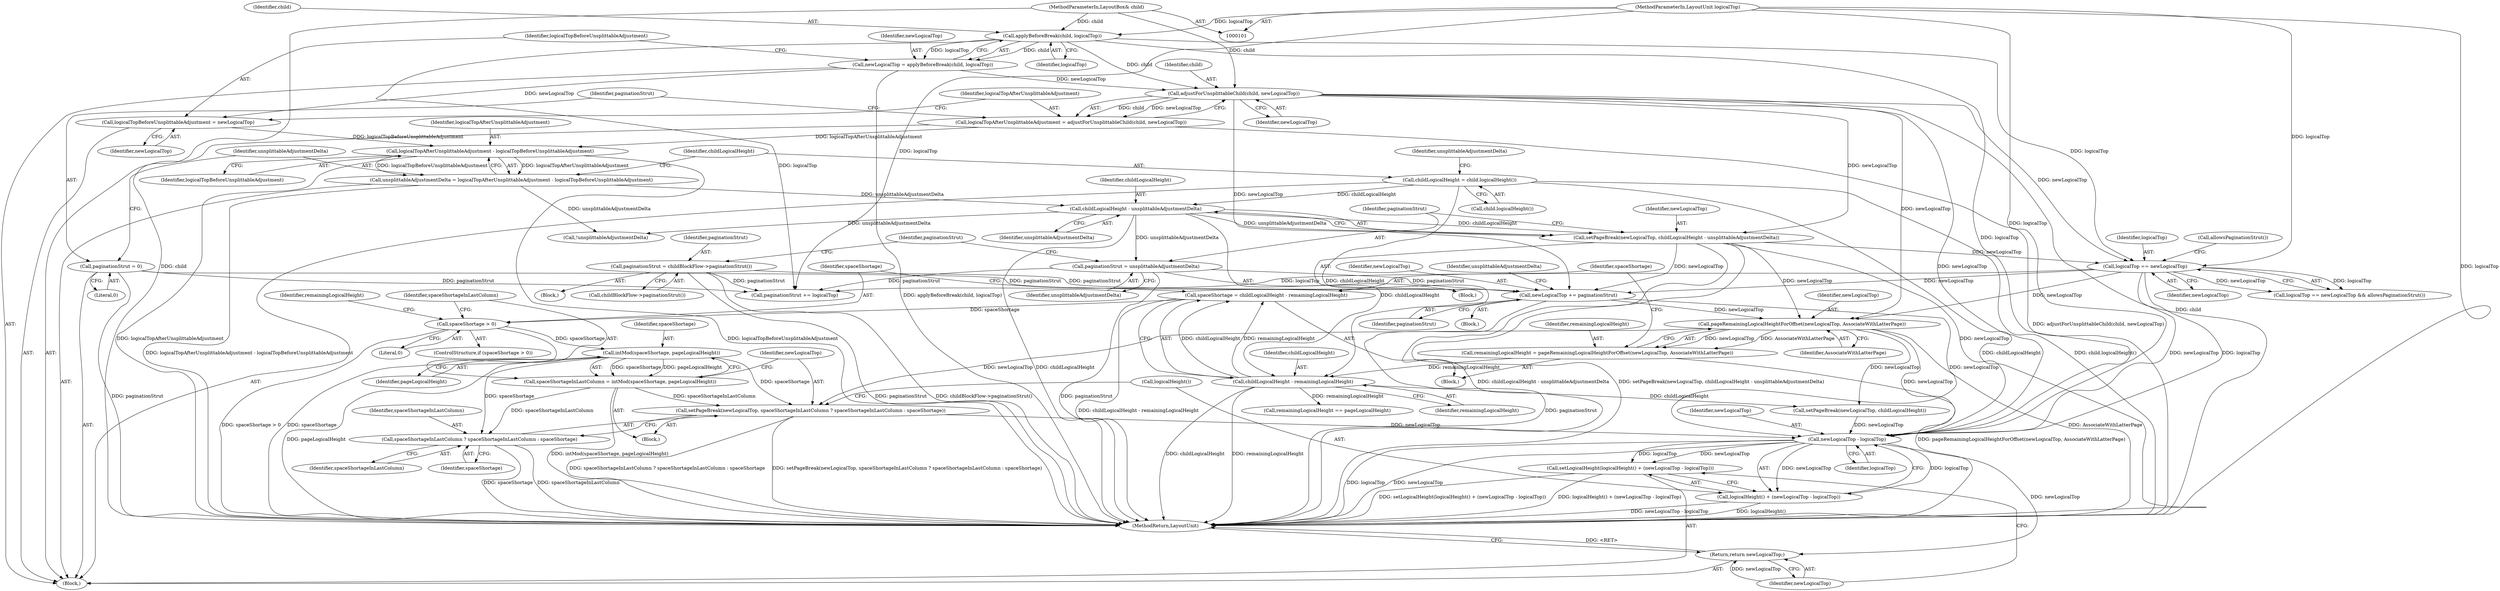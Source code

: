 digraph "0_Chrome_ce70785c73a2b7cf2b34de0d8439ca31929b4743@API" {
"1000210" [label="(Call,spaceShortage = childLogicalHeight - remainingLogicalHeight)"];
"1000212" [label="(Call,childLogicalHeight - remainingLogicalHeight)"];
"1000150" [label="(Call,childLogicalHeight - unsplittableAdjustmentDelta)"];
"1000142" [label="(Call,childLogicalHeight = child.logicalHeight())"];
"1000136" [label="(Call,unsplittableAdjustmentDelta = logicalTopAfterUnsplittableAdjustment - logicalTopBeforeUnsplittableAdjustment)"];
"1000138" [label="(Call,logicalTopAfterUnsplittableAdjustment - logicalTopBeforeUnsplittableAdjustment)"];
"1000126" [label="(Call,logicalTopAfterUnsplittableAdjustment = adjustForUnsplittableChild(child, newLogicalTop))"];
"1000128" [label="(Call,adjustForUnsplittableChild(child, newLogicalTop))"];
"1000118" [label="(Call,applyBeforeBreak(child, logicalTop))"];
"1000103" [label="(MethodParameterIn,LayoutBox& child)"];
"1000102" [label="(MethodParameterIn,LayoutUnit logicalTop)"];
"1000116" [label="(Call,newLogicalTop = applyBeforeBreak(child, logicalTop))"];
"1000122" [label="(Call,logicalTopBeforeUnsplittableAdjustment = newLogicalTop)"];
"1000204" [label="(Call,remainingLogicalHeight = pageRemainingLogicalHeightForOffset(newLogicalTop, AssociateWithLatterPage))"];
"1000206" [label="(Call,pageRemainingLogicalHeightForOffset(newLogicalTop, AssociateWithLatterPage))"];
"1000193" [label="(Call,newLogicalTop += paginationStrut)"];
"1000132" [label="(Call,paginationStrut = 0)"];
"1000153" [label="(Call,paginationStrut = unsplittableAdjustmentDelta)"];
"1000162" [label="(Call,paginationStrut = childBlockFlow->paginationStrut())"];
"1000148" [label="(Call,setPageBreak(newLogicalTop, childLogicalHeight - unsplittableAdjustmentDelta))"];
"1000172" [label="(Call,logicalTop == newLogicalTop)"];
"1000216" [label="(Call,spaceShortage > 0)"];
"1000223" [label="(Call,intMod(spaceShortage, pageLogicalHeight))"];
"1000221" [label="(Call,spaceShortageInLastColumn = intMod(spaceShortage, pageLogicalHeight))"];
"1000226" [label="(Call,setPageBreak(newLogicalTop, spaceShortageInLastColumn ? spaceShortageInLastColumn : spaceShortage))"];
"1000248" [label="(Call,newLogicalTop - logicalTop)"];
"1000245" [label="(Call,setLogicalHeight(logicalHeight() + (newLogicalTop - logicalTop)))"];
"1000246" [label="(Call,logicalHeight() + (newLogicalTop - logicalTop))"];
"1000251" [label="(Return,return newLogicalTop;)"];
"1000228" [label="(Call,spaceShortageInLastColumn ? spaceShortageInLastColumn : spaceShortage)"];
"1000195" [label="(Identifier,paginationStrut)"];
"1000204" [label="(Call,remainingLogicalHeight = pageRemainingLogicalHeightForOffset(newLogicalTop, AssociateWithLatterPage))"];
"1000225" [label="(Identifier,pageLogicalHeight)"];
"1000172" [label="(Call,logicalTop == newLogicalTop)"];
"1000132" [label="(Call,paginationStrut = 0)"];
"1000130" [label="(Identifier,newLogicalTop)"];
"1000103" [label="(MethodParameterIn,LayoutBox& child)"];
"1000105" [label="(Block,)"];
"1000251" [label="(Return,return newLogicalTop;)"];
"1000162" [label="(Call,paginationStrut = childBlockFlow->paginationStrut())"];
"1000248" [label="(Call,newLogicalTop - logicalTop)"];
"1000242" [label="(Call,setPageBreak(newLogicalTop, childLogicalHeight))"];
"1000122" [label="(Call,logicalTopBeforeUnsplittableAdjustment = newLogicalTop)"];
"1000116" [label="(Call,newLogicalTop = applyBeforeBreak(child, logicalTop))"];
"1000194" [label="(Identifier,newLogicalTop)"];
"1000198" [label="(Identifier,unsplittableAdjustmentDelta)"];
"1000175" [label="(Call,allowsPaginationStrut())"];
"1000137" [label="(Identifier,unsplittableAdjustmentDelta)"];
"1000219" [label="(Block,)"];
"1000215" [label="(ControlStructure,if (spaceShortage > 0))"];
"1000150" [label="(Call,childLogicalHeight - unsplittableAdjustmentDelta)"];
"1000212" [label="(Call,childLogicalHeight - remainingLogicalHeight)"];
"1000253" [label="(MethodReturn,LayoutUnit)"];
"1000226" [label="(Call,setPageBreak(newLogicalTop, spaceShortageInLastColumn ? spaceShortageInLastColumn : spaceShortage))"];
"1000154" [label="(Identifier,paginationStrut)"];
"1000224" [label="(Identifier,spaceShortage)"];
"1000152" [label="(Identifier,unsplittableAdjustmentDelta)"];
"1000246" [label="(Call,logicalHeight() + (newLogicalTop - logicalTop))"];
"1000247" [label="(Call,logicalHeight())"];
"1000222" [label="(Identifier,spaceShortageInLastColumn)"];
"1000207" [label="(Identifier,newLogicalTop)"];
"1000193" [label="(Call,newLogicalTop += paginationStrut)"];
"1000126" [label="(Call,logicalTopAfterUnsplittableAdjustment = adjustForUnsplittableChild(child, newLogicalTop))"];
"1000151" [label="(Identifier,childLogicalHeight)"];
"1000216" [label="(Call,spaceShortage > 0)"];
"1000148" [label="(Call,setPageBreak(newLogicalTop, childLogicalHeight - unsplittableAdjustmentDelta))"];
"1000147" [label="(Block,)"];
"1000177" [label="(Call,paginationStrut += logicalTop)"];
"1000146" [label="(Identifier,unsplittableAdjustmentDelta)"];
"1000161" [label="(Block,)"];
"1000133" [label="(Identifier,paginationStrut)"];
"1000227" [label="(Identifier,newLogicalTop)"];
"1000149" [label="(Identifier,newLogicalTop)"];
"1000139" [label="(Identifier,logicalTopAfterUnsplittableAdjustment)"];
"1000163" [label="(Identifier,paginationStrut)"];
"1000155" [label="(Identifier,unsplittableAdjustmentDelta)"];
"1000250" [label="(Identifier,logicalTop)"];
"1000192" [label="(Block,)"];
"1000206" [label="(Call,pageRemainingLogicalHeightForOffset(newLogicalTop, AssociateWithLatterPage))"];
"1000153" [label="(Call,paginationStrut = unsplittableAdjustmentDelta)"];
"1000236" [label="(Identifier,remainingLogicalHeight)"];
"1000228" [label="(Call,spaceShortageInLastColumn ? spaceShortageInLastColumn : spaceShortage)"];
"1000230" [label="(Identifier,spaceShortageInLastColumn)"];
"1000124" [label="(Identifier,newLogicalTop)"];
"1000218" [label="(Literal,0)"];
"1000221" [label="(Call,spaceShortageInLastColumn = intMod(spaceShortage, pageLogicalHeight))"];
"1000140" [label="(Identifier,logicalTopBeforeUnsplittableAdjustment)"];
"1000164" [label="(Call,childBlockFlow->paginationStrut())"];
"1000245" [label="(Call,setLogicalHeight(logicalHeight() + (newLogicalTop - logicalTop)))"];
"1000171" [label="(Call,logicalTop == newLogicalTop && allowsPaginationStrut())"];
"1000235" [label="(Call,remainingLogicalHeight == pageLogicalHeight)"];
"1000129" [label="(Identifier,child)"];
"1000118" [label="(Call,applyBeforeBreak(child, logicalTop))"];
"1000214" [label="(Identifier,remainingLogicalHeight)"];
"1000136" [label="(Call,unsplittableAdjustmentDelta = logicalTopAfterUnsplittableAdjustment - logicalTopBeforeUnsplittableAdjustment)"];
"1000197" [label="(Call,!unsplittableAdjustmentDelta)"];
"1000249" [label="(Identifier,newLogicalTop)"];
"1000144" [label="(Call,child.logicalHeight())"];
"1000119" [label="(Identifier,child)"];
"1000120" [label="(Identifier,logicalTop)"];
"1000117" [label="(Identifier,newLogicalTop)"];
"1000229" [label="(Identifier,spaceShortageInLastColumn)"];
"1000166" [label="(Identifier,paginationStrut)"];
"1000143" [label="(Identifier,childLogicalHeight)"];
"1000128" [label="(Call,adjustForUnsplittableChild(child, newLogicalTop))"];
"1000138" [label="(Call,logicalTopAfterUnsplittableAdjustment - logicalTopBeforeUnsplittableAdjustment)"];
"1000223" [label="(Call,intMod(spaceShortage, pageLogicalHeight))"];
"1000208" [label="(Identifier,AssociateWithLatterPage)"];
"1000211" [label="(Identifier,spaceShortage)"];
"1000231" [label="(Identifier,spaceShortage)"];
"1000202" [label="(Block,)"];
"1000205" [label="(Identifier,remainingLogicalHeight)"];
"1000102" [label="(MethodParameterIn,LayoutUnit logicalTop)"];
"1000174" [label="(Identifier,newLogicalTop)"];
"1000210" [label="(Call,spaceShortage = childLogicalHeight - remainingLogicalHeight)"];
"1000142" [label="(Call,childLogicalHeight = child.logicalHeight())"];
"1000213" [label="(Identifier,childLogicalHeight)"];
"1000217" [label="(Identifier,spaceShortage)"];
"1000127" [label="(Identifier,logicalTopAfterUnsplittableAdjustment)"];
"1000252" [label="(Identifier,newLogicalTop)"];
"1000123" [label="(Identifier,logicalTopBeforeUnsplittableAdjustment)"];
"1000173" [label="(Identifier,logicalTop)"];
"1000134" [label="(Literal,0)"];
"1000210" -> "1000202"  [label="AST: "];
"1000210" -> "1000212"  [label="CFG: "];
"1000211" -> "1000210"  [label="AST: "];
"1000212" -> "1000210"  [label="AST: "];
"1000217" -> "1000210"  [label="CFG: "];
"1000210" -> "1000253"  [label="DDG: childLogicalHeight - remainingLogicalHeight"];
"1000212" -> "1000210"  [label="DDG: childLogicalHeight"];
"1000212" -> "1000210"  [label="DDG: remainingLogicalHeight"];
"1000210" -> "1000216"  [label="DDG: spaceShortage"];
"1000212" -> "1000214"  [label="CFG: "];
"1000213" -> "1000212"  [label="AST: "];
"1000214" -> "1000212"  [label="AST: "];
"1000212" -> "1000253"  [label="DDG: remainingLogicalHeight"];
"1000212" -> "1000253"  [label="DDG: childLogicalHeight"];
"1000150" -> "1000212"  [label="DDG: childLogicalHeight"];
"1000142" -> "1000212"  [label="DDG: childLogicalHeight"];
"1000204" -> "1000212"  [label="DDG: remainingLogicalHeight"];
"1000212" -> "1000235"  [label="DDG: remainingLogicalHeight"];
"1000212" -> "1000242"  [label="DDG: childLogicalHeight"];
"1000150" -> "1000148"  [label="AST: "];
"1000150" -> "1000152"  [label="CFG: "];
"1000151" -> "1000150"  [label="AST: "];
"1000152" -> "1000150"  [label="AST: "];
"1000148" -> "1000150"  [label="CFG: "];
"1000150" -> "1000253"  [label="DDG: childLogicalHeight"];
"1000150" -> "1000148"  [label="DDG: childLogicalHeight"];
"1000150" -> "1000148"  [label="DDG: unsplittableAdjustmentDelta"];
"1000142" -> "1000150"  [label="DDG: childLogicalHeight"];
"1000136" -> "1000150"  [label="DDG: unsplittableAdjustmentDelta"];
"1000150" -> "1000153"  [label="DDG: unsplittableAdjustmentDelta"];
"1000150" -> "1000197"  [label="DDG: unsplittableAdjustmentDelta"];
"1000142" -> "1000105"  [label="AST: "];
"1000142" -> "1000144"  [label="CFG: "];
"1000143" -> "1000142"  [label="AST: "];
"1000144" -> "1000142"  [label="AST: "];
"1000146" -> "1000142"  [label="CFG: "];
"1000142" -> "1000253"  [label="DDG: child.logicalHeight()"];
"1000142" -> "1000253"  [label="DDG: childLogicalHeight"];
"1000136" -> "1000105"  [label="AST: "];
"1000136" -> "1000138"  [label="CFG: "];
"1000137" -> "1000136"  [label="AST: "];
"1000138" -> "1000136"  [label="AST: "];
"1000143" -> "1000136"  [label="CFG: "];
"1000136" -> "1000253"  [label="DDG: logicalTopAfterUnsplittableAdjustment - logicalTopBeforeUnsplittableAdjustment"];
"1000138" -> "1000136"  [label="DDG: logicalTopAfterUnsplittableAdjustment"];
"1000138" -> "1000136"  [label="DDG: logicalTopBeforeUnsplittableAdjustment"];
"1000136" -> "1000197"  [label="DDG: unsplittableAdjustmentDelta"];
"1000138" -> "1000140"  [label="CFG: "];
"1000139" -> "1000138"  [label="AST: "];
"1000140" -> "1000138"  [label="AST: "];
"1000138" -> "1000253"  [label="DDG: logicalTopAfterUnsplittableAdjustment"];
"1000138" -> "1000253"  [label="DDG: logicalTopBeforeUnsplittableAdjustment"];
"1000126" -> "1000138"  [label="DDG: logicalTopAfterUnsplittableAdjustment"];
"1000122" -> "1000138"  [label="DDG: logicalTopBeforeUnsplittableAdjustment"];
"1000126" -> "1000105"  [label="AST: "];
"1000126" -> "1000128"  [label="CFG: "];
"1000127" -> "1000126"  [label="AST: "];
"1000128" -> "1000126"  [label="AST: "];
"1000133" -> "1000126"  [label="CFG: "];
"1000126" -> "1000253"  [label="DDG: adjustForUnsplittableChild(child, newLogicalTop)"];
"1000128" -> "1000126"  [label="DDG: child"];
"1000128" -> "1000126"  [label="DDG: newLogicalTop"];
"1000128" -> "1000130"  [label="CFG: "];
"1000129" -> "1000128"  [label="AST: "];
"1000130" -> "1000128"  [label="AST: "];
"1000128" -> "1000253"  [label="DDG: child"];
"1000118" -> "1000128"  [label="DDG: child"];
"1000103" -> "1000128"  [label="DDG: child"];
"1000116" -> "1000128"  [label="DDG: newLogicalTop"];
"1000128" -> "1000148"  [label="DDG: newLogicalTop"];
"1000128" -> "1000172"  [label="DDG: newLogicalTop"];
"1000128" -> "1000193"  [label="DDG: newLogicalTop"];
"1000128" -> "1000206"  [label="DDG: newLogicalTop"];
"1000128" -> "1000248"  [label="DDG: newLogicalTop"];
"1000118" -> "1000116"  [label="AST: "];
"1000118" -> "1000120"  [label="CFG: "];
"1000119" -> "1000118"  [label="AST: "];
"1000120" -> "1000118"  [label="AST: "];
"1000116" -> "1000118"  [label="CFG: "];
"1000118" -> "1000116"  [label="DDG: child"];
"1000118" -> "1000116"  [label="DDG: logicalTop"];
"1000103" -> "1000118"  [label="DDG: child"];
"1000102" -> "1000118"  [label="DDG: logicalTop"];
"1000118" -> "1000172"  [label="DDG: logicalTop"];
"1000118" -> "1000177"  [label="DDG: logicalTop"];
"1000118" -> "1000248"  [label="DDG: logicalTop"];
"1000103" -> "1000101"  [label="AST: "];
"1000103" -> "1000253"  [label="DDG: child"];
"1000102" -> "1000101"  [label="AST: "];
"1000102" -> "1000253"  [label="DDG: logicalTop"];
"1000102" -> "1000172"  [label="DDG: logicalTop"];
"1000102" -> "1000177"  [label="DDG: logicalTop"];
"1000102" -> "1000248"  [label="DDG: logicalTop"];
"1000116" -> "1000105"  [label="AST: "];
"1000117" -> "1000116"  [label="AST: "];
"1000123" -> "1000116"  [label="CFG: "];
"1000116" -> "1000253"  [label="DDG: applyBeforeBreak(child, logicalTop)"];
"1000116" -> "1000122"  [label="DDG: newLogicalTop"];
"1000122" -> "1000105"  [label="AST: "];
"1000122" -> "1000124"  [label="CFG: "];
"1000123" -> "1000122"  [label="AST: "];
"1000124" -> "1000122"  [label="AST: "];
"1000127" -> "1000122"  [label="CFG: "];
"1000204" -> "1000202"  [label="AST: "];
"1000204" -> "1000206"  [label="CFG: "];
"1000205" -> "1000204"  [label="AST: "];
"1000206" -> "1000204"  [label="AST: "];
"1000211" -> "1000204"  [label="CFG: "];
"1000204" -> "1000253"  [label="DDG: pageRemainingLogicalHeightForOffset(newLogicalTop, AssociateWithLatterPage)"];
"1000206" -> "1000204"  [label="DDG: newLogicalTop"];
"1000206" -> "1000204"  [label="DDG: AssociateWithLatterPage"];
"1000206" -> "1000208"  [label="CFG: "];
"1000207" -> "1000206"  [label="AST: "];
"1000208" -> "1000206"  [label="AST: "];
"1000206" -> "1000253"  [label="DDG: AssociateWithLatterPage"];
"1000193" -> "1000206"  [label="DDG: newLogicalTop"];
"1000148" -> "1000206"  [label="DDG: newLogicalTop"];
"1000172" -> "1000206"  [label="DDG: newLogicalTop"];
"1000206" -> "1000226"  [label="DDG: newLogicalTop"];
"1000206" -> "1000242"  [label="DDG: newLogicalTop"];
"1000206" -> "1000248"  [label="DDG: newLogicalTop"];
"1000193" -> "1000192"  [label="AST: "];
"1000193" -> "1000195"  [label="CFG: "];
"1000194" -> "1000193"  [label="AST: "];
"1000195" -> "1000193"  [label="AST: "];
"1000198" -> "1000193"  [label="CFG: "];
"1000193" -> "1000253"  [label="DDG: paginationStrut"];
"1000132" -> "1000193"  [label="DDG: paginationStrut"];
"1000153" -> "1000193"  [label="DDG: paginationStrut"];
"1000162" -> "1000193"  [label="DDG: paginationStrut"];
"1000148" -> "1000193"  [label="DDG: newLogicalTop"];
"1000172" -> "1000193"  [label="DDG: newLogicalTop"];
"1000193" -> "1000248"  [label="DDG: newLogicalTop"];
"1000132" -> "1000105"  [label="AST: "];
"1000132" -> "1000134"  [label="CFG: "];
"1000133" -> "1000132"  [label="AST: "];
"1000134" -> "1000132"  [label="AST: "];
"1000137" -> "1000132"  [label="CFG: "];
"1000132" -> "1000253"  [label="DDG: paginationStrut"];
"1000132" -> "1000177"  [label="DDG: paginationStrut"];
"1000153" -> "1000147"  [label="AST: "];
"1000153" -> "1000155"  [label="CFG: "];
"1000154" -> "1000153"  [label="AST: "];
"1000155" -> "1000153"  [label="AST: "];
"1000166" -> "1000153"  [label="CFG: "];
"1000153" -> "1000253"  [label="DDG: paginationStrut"];
"1000153" -> "1000177"  [label="DDG: paginationStrut"];
"1000162" -> "1000161"  [label="AST: "];
"1000162" -> "1000164"  [label="CFG: "];
"1000163" -> "1000162"  [label="AST: "];
"1000164" -> "1000162"  [label="AST: "];
"1000166" -> "1000162"  [label="CFG: "];
"1000162" -> "1000253"  [label="DDG: childBlockFlow->paginationStrut()"];
"1000162" -> "1000253"  [label="DDG: paginationStrut"];
"1000162" -> "1000177"  [label="DDG: paginationStrut"];
"1000148" -> "1000147"  [label="AST: "];
"1000149" -> "1000148"  [label="AST: "];
"1000154" -> "1000148"  [label="CFG: "];
"1000148" -> "1000253"  [label="DDG: setPageBreak(newLogicalTop, childLogicalHeight - unsplittableAdjustmentDelta)"];
"1000148" -> "1000253"  [label="DDG: childLogicalHeight - unsplittableAdjustmentDelta"];
"1000148" -> "1000172"  [label="DDG: newLogicalTop"];
"1000148" -> "1000248"  [label="DDG: newLogicalTop"];
"1000172" -> "1000171"  [label="AST: "];
"1000172" -> "1000174"  [label="CFG: "];
"1000173" -> "1000172"  [label="AST: "];
"1000174" -> "1000172"  [label="AST: "];
"1000175" -> "1000172"  [label="CFG: "];
"1000171" -> "1000172"  [label="CFG: "];
"1000172" -> "1000171"  [label="DDG: logicalTop"];
"1000172" -> "1000171"  [label="DDG: newLogicalTop"];
"1000172" -> "1000177"  [label="DDG: logicalTop"];
"1000172" -> "1000248"  [label="DDG: newLogicalTop"];
"1000172" -> "1000248"  [label="DDG: logicalTop"];
"1000216" -> "1000215"  [label="AST: "];
"1000216" -> "1000218"  [label="CFG: "];
"1000217" -> "1000216"  [label="AST: "];
"1000218" -> "1000216"  [label="AST: "];
"1000222" -> "1000216"  [label="CFG: "];
"1000236" -> "1000216"  [label="CFG: "];
"1000216" -> "1000253"  [label="DDG: spaceShortage > 0"];
"1000216" -> "1000253"  [label="DDG: spaceShortage"];
"1000216" -> "1000223"  [label="DDG: spaceShortage"];
"1000223" -> "1000221"  [label="AST: "];
"1000223" -> "1000225"  [label="CFG: "];
"1000224" -> "1000223"  [label="AST: "];
"1000225" -> "1000223"  [label="AST: "];
"1000221" -> "1000223"  [label="CFG: "];
"1000223" -> "1000253"  [label="DDG: pageLogicalHeight"];
"1000223" -> "1000221"  [label="DDG: spaceShortage"];
"1000223" -> "1000221"  [label="DDG: pageLogicalHeight"];
"1000223" -> "1000226"  [label="DDG: spaceShortage"];
"1000223" -> "1000228"  [label="DDG: spaceShortage"];
"1000221" -> "1000219"  [label="AST: "];
"1000222" -> "1000221"  [label="AST: "];
"1000227" -> "1000221"  [label="CFG: "];
"1000221" -> "1000253"  [label="DDG: intMod(spaceShortage, pageLogicalHeight)"];
"1000221" -> "1000226"  [label="DDG: spaceShortageInLastColumn"];
"1000221" -> "1000228"  [label="DDG: spaceShortageInLastColumn"];
"1000226" -> "1000219"  [label="AST: "];
"1000226" -> "1000228"  [label="CFG: "];
"1000227" -> "1000226"  [label="AST: "];
"1000228" -> "1000226"  [label="AST: "];
"1000247" -> "1000226"  [label="CFG: "];
"1000226" -> "1000253"  [label="DDG: setPageBreak(newLogicalTop, spaceShortageInLastColumn ? spaceShortageInLastColumn : spaceShortage)"];
"1000226" -> "1000253"  [label="DDG: spaceShortageInLastColumn ? spaceShortageInLastColumn : spaceShortage"];
"1000226" -> "1000248"  [label="DDG: newLogicalTop"];
"1000248" -> "1000246"  [label="AST: "];
"1000248" -> "1000250"  [label="CFG: "];
"1000249" -> "1000248"  [label="AST: "];
"1000250" -> "1000248"  [label="AST: "];
"1000246" -> "1000248"  [label="CFG: "];
"1000248" -> "1000253"  [label="DDG: logicalTop"];
"1000248" -> "1000253"  [label="DDG: newLogicalTop"];
"1000248" -> "1000245"  [label="DDG: newLogicalTop"];
"1000248" -> "1000245"  [label="DDG: logicalTop"];
"1000248" -> "1000246"  [label="DDG: newLogicalTop"];
"1000248" -> "1000246"  [label="DDG: logicalTop"];
"1000242" -> "1000248"  [label="DDG: newLogicalTop"];
"1000248" -> "1000251"  [label="DDG: newLogicalTop"];
"1000245" -> "1000105"  [label="AST: "];
"1000245" -> "1000246"  [label="CFG: "];
"1000246" -> "1000245"  [label="AST: "];
"1000252" -> "1000245"  [label="CFG: "];
"1000245" -> "1000253"  [label="DDG: setLogicalHeight(logicalHeight() + (newLogicalTop - logicalTop))"];
"1000245" -> "1000253"  [label="DDG: logicalHeight() + (newLogicalTop - logicalTop)"];
"1000247" -> "1000246"  [label="AST: "];
"1000246" -> "1000253"  [label="DDG: newLogicalTop - logicalTop"];
"1000246" -> "1000253"  [label="DDG: logicalHeight()"];
"1000251" -> "1000105"  [label="AST: "];
"1000251" -> "1000252"  [label="CFG: "];
"1000252" -> "1000251"  [label="AST: "];
"1000253" -> "1000251"  [label="CFG: "];
"1000251" -> "1000253"  [label="DDG: <RET>"];
"1000252" -> "1000251"  [label="DDG: newLogicalTop"];
"1000228" -> "1000230"  [label="CFG: "];
"1000228" -> "1000231"  [label="CFG: "];
"1000229" -> "1000228"  [label="AST: "];
"1000230" -> "1000228"  [label="AST: "];
"1000231" -> "1000228"  [label="AST: "];
"1000228" -> "1000253"  [label="DDG: spaceShortageInLastColumn"];
"1000228" -> "1000253"  [label="DDG: spaceShortage"];
}

